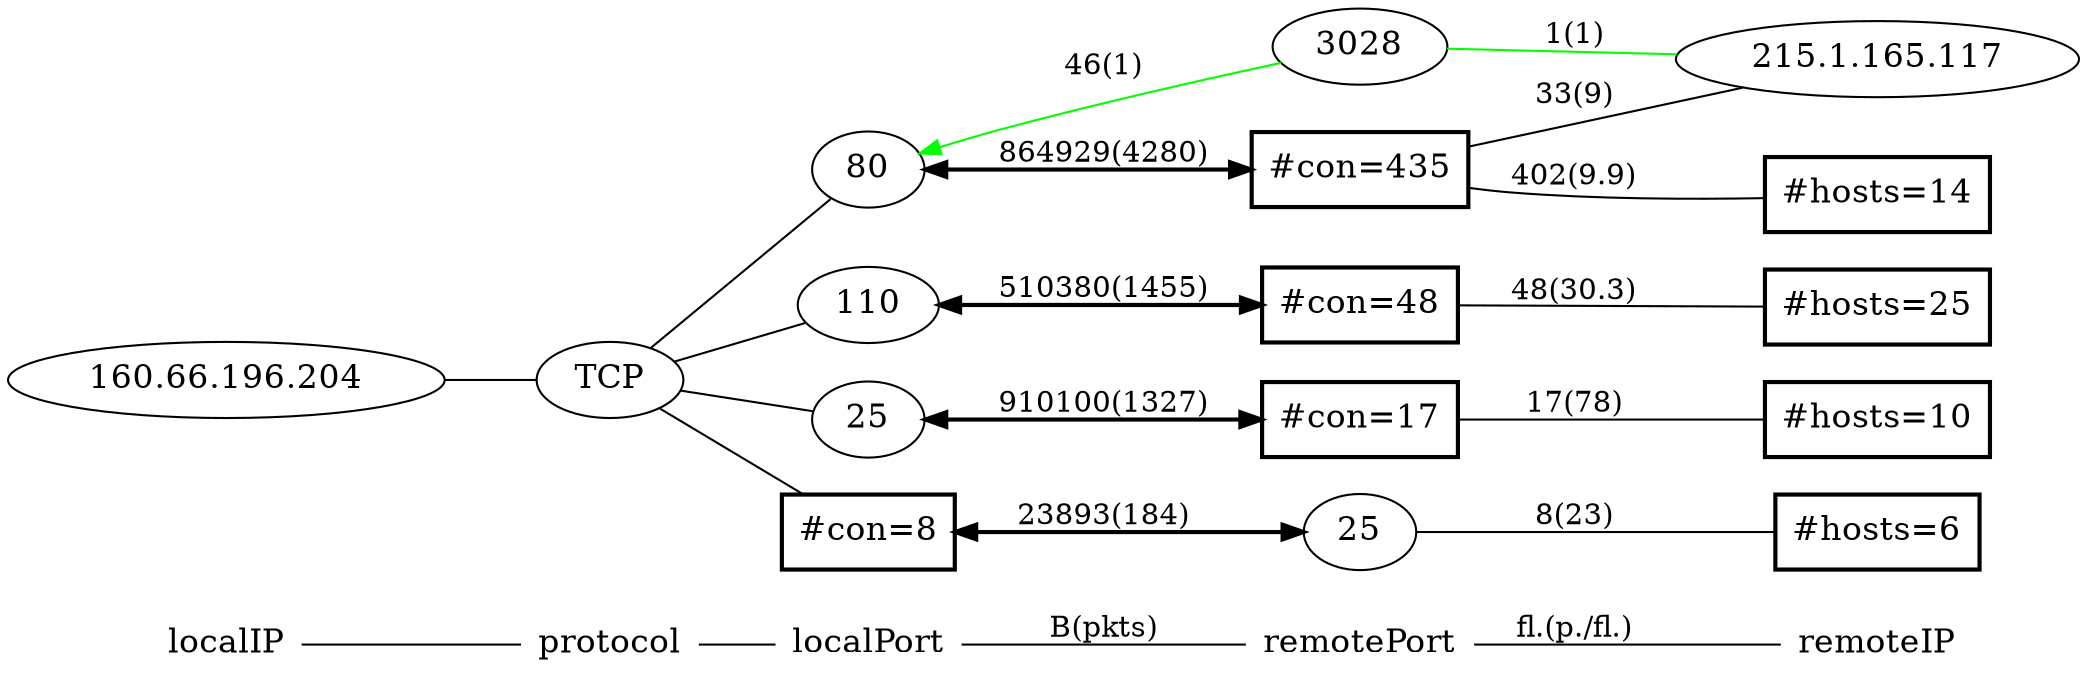graph G { /* Created by hpg2dot3() */
rankdir=LR;
node[shape=plaintext,fontsize=16];
"localIP"--"protocol"--"localPort""localPort"--"remotePort"[label="B(pkts)"]"remotePort"--"remoteIP"[label="fl.(p./fl.)"]
node[shape=ellipse];
subgraph 0{rank=same;"localIP";k1_2688730316;}
k1_2688730316[label="160.66.196.204"];
k1_2688730316--k2_6;
subgraph 1 {rank=same;"protocol";k2_6;}
k2_6[label="TCP"];
k2_6--k3_268435536;
k2_6--k3_268435566;
k2_6--k3_268435481;
k2_6--k3_269025288;
subgraph 2 {rank=same;"localPort";k3_268435481;k3_268435566;k3_269025288;k3_268435536;}
k3_268435481[label="25"];
k3_268435566[label="110"];
k3_269025288[label="#con=8", shape=box, style=bold];
k3_268435536[label="80"];
k3_268435536--k4_2415922132[dir=back, color=green][label="46(1)"];
k3_269025288--k4_268501017[style=bold,dir=both][label="23893(184)"];
k3_268435536--k4_67436979[style=bold,dir=both][label="864929(4280)"];
k3_268435566--k4_67895344[style=bold,dir=both][label="510380(1455)"];
k3_268435481--k4_68485137[style=bold,dir=both][label="910100(1327)"];
subgraph 3 {rank=same;"remotePort";k4_67436979;k4_268501017;k4_68485137;k4_67895344;k4_2415922132;}
k4_67436979[label="#con=435", shape=box, style=bold];
k4_268501017[label="25"];
k4_68485137[label="#con=17", shape=box, style=bold];
k4_67895344[label="#con=48", shape=box, style=bold];
k4_2415922132[label="3028"];
k4_2415922132--k5_3607209333[color=green][label="1(1)"];
k4_67436979--k5_3607209333[label="33(9)"];
k4_268501017--k5_34144262[label="8(23)"];
k4_67436979--k5_327694[label="402(9.9)"];
k4_67895344--k5_786457[label="48(30.3)"];
k4_68485137--k5_1376266[label="17(78)"];
subgraph 4 {rank=same;"remoteIP";k5_786457;k5_3607209333;k5_327694;k5_34144262;k5_3607209333;k5_1376266;}
k5_786457[label="#hosts=25", shape=box, style=bold];
k5_3607209333[label="215.1.165.117"];
k5_327694[label="#hosts=14", shape=box, style=bold];
k5_34144262[label="#hosts=6", shape=box, style=bold];
k5_3607209333[label="215.1.165.117"];
k5_1376266[label="#hosts=10", shape=box, style=bold];
}
